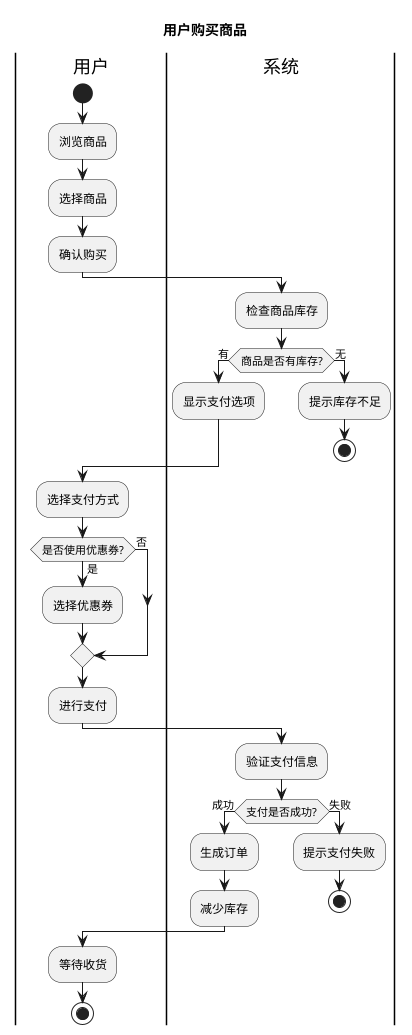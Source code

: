 @startuml

title 用户购买商品

|用户|
start
:浏览商品;
:选择商品;
:确认购买;

|系统|
:检查商品库存;
if (商品是否有库存?) then (有)
  :显示支付选项;
else (无)
  :提示库存不足;
  stop
endif

|用户|
:选择支付方式;
if (是否使用优惠券?) then (是)
  :选择优惠券;
else (否)
endif
:进行支付;

|系统|
:验证支付信息;
if (支付是否成功?) then (成功)
  :生成订单;
  :减少库存;
else (失败)
  :提示支付失败;
  stop
endif

|用户|
:等待收货;
stop
@enduml
